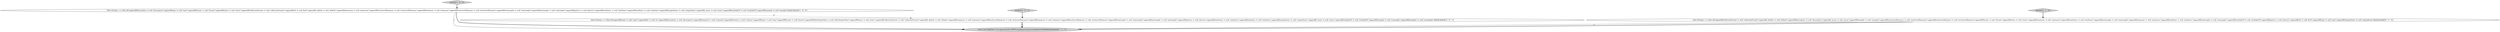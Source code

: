 digraph {
0 [style = filled, label = "keySet['1', '0', '0']", fillcolor = lightgray, shape = diamond image = "AAA0AAABBB1BBB"];
2 [style = filled, label = "return new MultiSet<>(s,super.edu.fdu.CPPDG.tinypdg.pe.ExpressionInfo@159d468)@@@4@@@['1', '1', '1']", fillcolor = lightgray, shape = ellipse image = "AAA0AAABBB1BBB"];
4 [style = filled, label = "keySet['0', '1', '0']", fillcolor = lightgray, shape = diamond image = "AAA0AAABBB2BBB"];
3 [style = filled, label = "ASet<String> s = ASet.of().appendIf(collectionFormat != null,\"collectionFormat\").appendIf(_default != null,\"default\").appendIf(description != null,\"description\").appendIf(_enum != null,\"enum\").appendIf(example != null,\"example\").appendIf(exclusiveMaximum != null,\"exclusiveMaximum\").appendIf(exclusiveMinimum != null,\"exclusiveMinimum\").appendIf(format != null,\"format\").appendIf(items != null,\"items\").appendIf(maximum != null,\"maximum\").appendIf(maxItems != null,\"maxItems\").appendIf(maxLength != null,\"maxLength\").appendIf(minimum != null,\"minimum\").appendIf(minItems != null,\"minItems\").appendIf(minLength != null,\"minLength\").appendIf(multipleOf != null,\"multipleOf\").appendIf(pattern != null,\"pattern\").appendIf(ref != null,\"$ref\").appendIf(type != null,\"type\").appendIf(uniqueItems != null,\"uniqueItems\")@@@3@@@['0', '1', '0']", fillcolor = white, shape = ellipse image = "AAA0AAABBB2BBB"];
5 [style = filled, label = "ASet<String> s = ASet.of().appendIf(name != null,\"name\").appendIf(in != null,\"in\").appendIf(description != null,\"description\").appendIf(required != null,\"required\").appendIf(schema != null,\"schema\").appendIf(type != null,\"type\").appendIf(format != null,\"format\").appendIf(allowEmptyValue != null,\"allowEmptyValue\").appendIf(items != null,\"items\").appendIf(collectionFormat != null,\"collectionFormat\").appendIf(_default != null,\"default\").appendIf(maximum != null,\"maximum\").appendIf(exclusiveMaximum != null,\"exclusiveMaximum\").appendIf(minimum != null,\"minimum\").appendIf(exclusiveMinimum != null,\"exclusiveMinimum\").appendIf(maxLength != null,\"maxLength\").appendIf(minLength != null,\"minLength\").appendIf(pattern != null,\"pattern\").appendIf(maxItems != null,\"maxItems\").appendIf(minItems != null,\"minItems\").appendIf(uniqueItems != null,\"uniqueItems\").appendIf(_enum != null,\"enum\").appendIf(multipleOf != null,\"multipleOf\").appendIf(example != null,\"x-example\").appendIf(examples != null,\"x-examples\")@@@3@@@['0', '0', '1']", fillcolor = white, shape = ellipse image = "AAA0AAABBB3BBB"];
1 [style = filled, label = "ASet<String> s = ASet.of().appendIf(description != null,\"description\").appendIf(type != null,\"type\").appendIf(format != null,\"format\").appendIf(items != null,\"items\").appendIf(collectionFormat != null,\"collectionFormat\").appendIf(ref != null,\"$ref\").appendIf(_default != null,\"default\").appendIf(maximum != null,\"maximum\").appendIf(exclusiveMaximum != null,\"exclusiveMaximum\").appendIf(minimum != null,\"minimum\").appendIf(exclusiveMinimum != null,\"exclusiveMinimum\").appendIf(maxLength != null,\"maxLength\").appendIf(minLength != null,\"minLength\").appendIf(pattern != null,\"pattern\").appendIf(maxItems != null,\"maxItems\").appendIf(minItems != null,\"minItems\").appendIf(uniqueItems != null,\"uniqueItems\").appendIf(_enum != null,\"enum\").appendIf(multipleOf != null,\"multipleOf\").appendIf(example != null,\"example\")@@@3@@@['1', '0', '0']", fillcolor = white, shape = ellipse image = "AAA0AAABBB1BBB"];
6 [style = filled, label = "keySet['0', '0', '1']", fillcolor = lightgray, shape = diamond image = "AAA0AAABBB3BBB"];
5->2 [style = bold, label=""];
1->5 [style = dashed, label="0"];
3->2 [style = solid, label="s"];
5->2 [style = solid, label="s"];
4->3 [style = bold, label=""];
1->2 [style = solid, label="s"];
1->2 [style = bold, label=""];
0->1 [style = bold, label=""];
6->5 [style = bold, label=""];
3->2 [style = bold, label=""];
}
